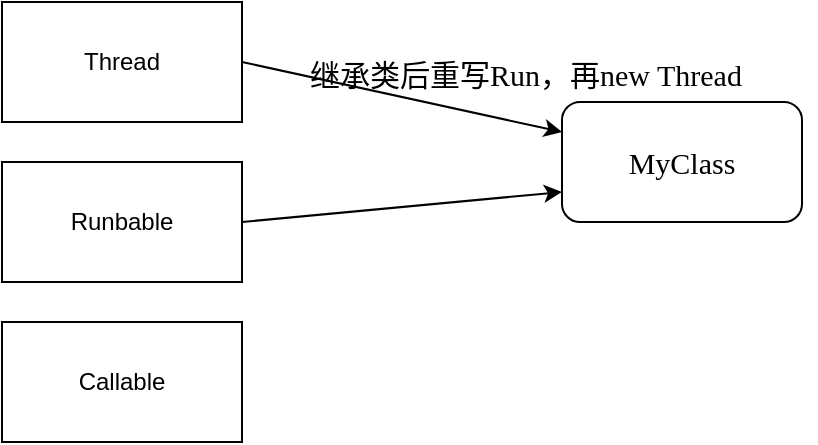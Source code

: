 <mxfile version="17.2.4" type="github">
  <diagram id="xn7IB639SFD_PB0dudpU" name="第 1 页">
    <mxGraphModel dx="1038" dy="573" grid="1" gridSize="10" guides="1" tooltips="1" connect="1" arrows="1" fold="1" page="1" pageScale="1" pageWidth="827" pageHeight="1169" math="0" shadow="0">
      <root>
        <mxCell id="0" />
        <mxCell id="1" parent="0" />
        <mxCell id="c9D5otIIhs6nw2Z6nvrL-6" style="rounded=0;orthogonalLoop=1;jettySize=auto;html=1;exitX=1;exitY=0.5;exitDx=0;exitDy=0;entryX=0;entryY=0.25;entryDx=0;entryDy=0;fontFamily=Georgia;fontSize=15;" edge="1" parent="1" source="c9D5otIIhs6nw2Z6nvrL-1" target="c9D5otIIhs6nw2Z6nvrL-5">
          <mxGeometry relative="1" as="geometry" />
        </mxCell>
        <mxCell id="c9D5otIIhs6nw2Z6nvrL-1" value="Thread" style="rounded=0;whiteSpace=wrap;html=1;" vertex="1" parent="1">
          <mxGeometry x="160" y="40" width="120" height="60" as="geometry" />
        </mxCell>
        <mxCell id="c9D5otIIhs6nw2Z6nvrL-7" style="edgeStyle=none;rounded=0;orthogonalLoop=1;jettySize=auto;html=1;exitX=1;exitY=0.5;exitDx=0;exitDy=0;entryX=0;entryY=0.75;entryDx=0;entryDy=0;fontFamily=Georgia;fontSize=15;" edge="1" parent="1" source="c9D5otIIhs6nw2Z6nvrL-2" target="c9D5otIIhs6nw2Z6nvrL-5">
          <mxGeometry relative="1" as="geometry" />
        </mxCell>
        <mxCell id="c9D5otIIhs6nw2Z6nvrL-2" value="Runbable" style="rounded=0;whiteSpace=wrap;html=1;" vertex="1" parent="1">
          <mxGeometry x="160" y="120" width="120" height="60" as="geometry" />
        </mxCell>
        <mxCell id="c9D5otIIhs6nw2Z6nvrL-3" value="Callable" style="rounded=0;whiteSpace=wrap;html=1;" vertex="1" parent="1">
          <mxGeometry x="160" y="200" width="120" height="60" as="geometry" />
        </mxCell>
        <mxCell id="c9D5otIIhs6nw2Z6nvrL-5" value="MyClass" style="rounded=1;whiteSpace=wrap;html=1;fontFamily=Georgia;fontSize=15;" vertex="1" parent="1">
          <mxGeometry x="440" y="90" width="120" height="60" as="geometry" />
        </mxCell>
        <mxCell id="c9D5otIIhs6nw2Z6nvrL-8" value="继承类后重写Run，再new Thread" style="text;html=1;strokeColor=none;fillColor=none;align=center;verticalAlign=middle;whiteSpace=wrap;rounded=0;fontFamily=Georgia;fontSize=15;" vertex="1" parent="1">
          <mxGeometry x="277" y="61" width="290" height="30" as="geometry" />
        </mxCell>
      </root>
    </mxGraphModel>
  </diagram>
</mxfile>
